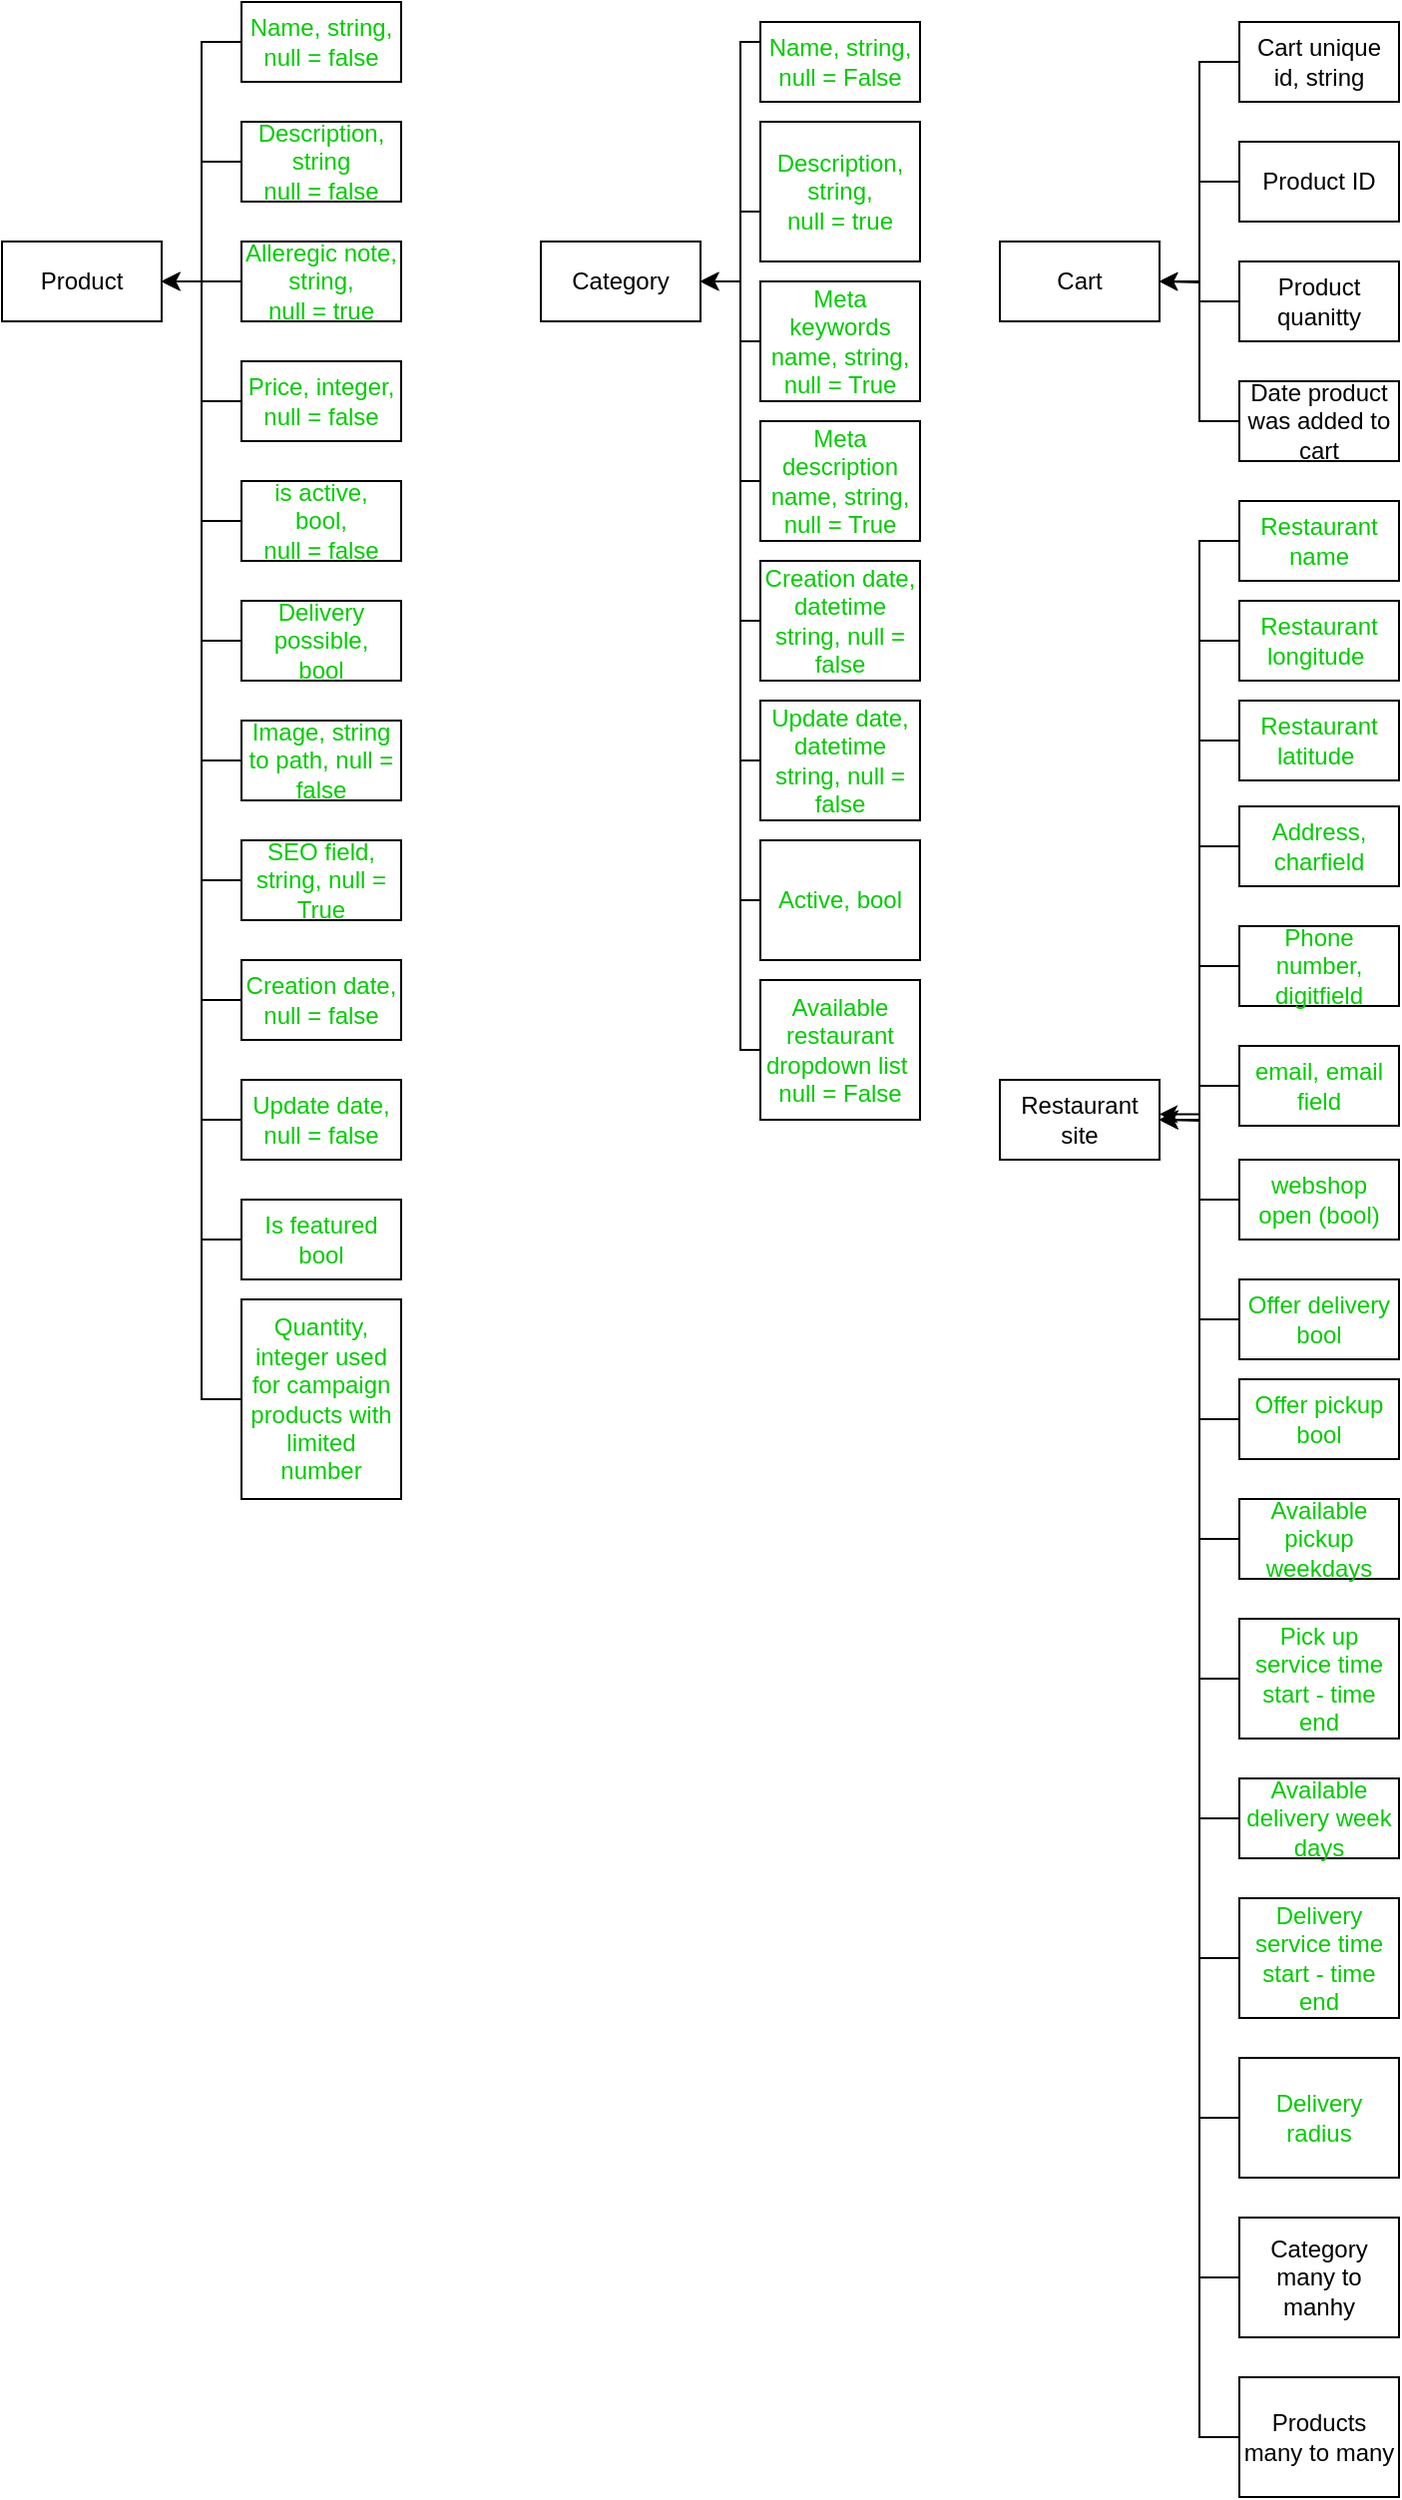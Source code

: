 <mxfile version="14.5.6" type="github">
  <diagram id="TAdNYwg-UMwRdQJhOWO_" name="Page-1">
    <mxGraphModel dx="1135" dy="1695" grid="1" gridSize="10" guides="1" tooltips="1" connect="1" arrows="1" fold="1" page="1" pageScale="1" pageWidth="827" pageHeight="1169" math="0" shadow="0">
      <root>
        <mxCell id="0" />
        <mxCell id="1" parent="0" />
        <mxCell id="cqt7cs0M-7gVonUMgwuZ-1" value="Product" style="rounded=0;whiteSpace=wrap;html=1;" parent="1" vertex="1">
          <mxGeometry x="20" y="-1010" width="80" height="40" as="geometry" />
        </mxCell>
        <mxCell id="cqt7cs0M-7gVonUMgwuZ-21" style="edgeStyle=orthogonalEdgeStyle;rounded=0;orthogonalLoop=1;jettySize=auto;html=1;entryX=1;entryY=0.5;entryDx=0;entryDy=0;" parent="1" source="cqt7cs0M-7gVonUMgwuZ-16" target="cqt7cs0M-7gVonUMgwuZ-1" edge="1">
          <mxGeometry relative="1" as="geometry" />
        </mxCell>
        <mxCell id="cqt7cs0M-7gVonUMgwuZ-16" value="&lt;font color=&quot;#00cc00&quot;&gt;Name, string,&lt;br&gt;null = false&lt;/font&gt;" style="rounded=0;whiteSpace=wrap;html=1;" parent="1" vertex="1">
          <mxGeometry x="140" y="-1130" width="80" height="40" as="geometry" />
        </mxCell>
        <mxCell id="cqt7cs0M-7gVonUMgwuZ-23" style="edgeStyle=orthogonalEdgeStyle;rounded=0;orthogonalLoop=1;jettySize=auto;html=1;entryX=1;entryY=0.5;entryDx=0;entryDy=0;" parent="1" source="cqt7cs0M-7gVonUMgwuZ-22" target="cqt7cs0M-7gVonUMgwuZ-1" edge="1">
          <mxGeometry relative="1" as="geometry" />
        </mxCell>
        <mxCell id="cqt7cs0M-7gVonUMgwuZ-22" value="&lt;font color=&quot;#00cc00&quot;&gt;Description,&lt;br&gt;string&lt;br&gt;null = false&lt;/font&gt;" style="rounded=0;whiteSpace=wrap;html=1;" parent="1" vertex="1">
          <mxGeometry x="140" y="-1070" width="80" height="40" as="geometry" />
        </mxCell>
        <mxCell id="cqt7cs0M-7gVonUMgwuZ-25" style="edgeStyle=orthogonalEdgeStyle;rounded=0;orthogonalLoop=1;jettySize=auto;html=1;entryX=1;entryY=0.5;entryDx=0;entryDy=0;" parent="1" source="cqt7cs0M-7gVonUMgwuZ-24" target="cqt7cs0M-7gVonUMgwuZ-1" edge="1">
          <mxGeometry relative="1" as="geometry" />
        </mxCell>
        <mxCell id="cqt7cs0M-7gVonUMgwuZ-24" value="&lt;font color=&quot;#00cc00&quot;&gt;Alleregic note, string,&lt;br&gt;null = true&lt;/font&gt;" style="rounded=0;whiteSpace=wrap;html=1;" parent="1" vertex="1">
          <mxGeometry x="140" y="-1010" width="80" height="40" as="geometry" />
        </mxCell>
        <mxCell id="cqt7cs0M-7gVonUMgwuZ-28" style="edgeStyle=orthogonalEdgeStyle;rounded=0;orthogonalLoop=1;jettySize=auto;html=1;" parent="1" source="cqt7cs0M-7gVonUMgwuZ-26" edge="1">
          <mxGeometry relative="1" as="geometry">
            <mxPoint x="100" y="-990" as="targetPoint" />
            <Array as="points">
              <mxPoint x="120" y="-930" />
              <mxPoint x="120" y="-990" />
            </Array>
          </mxGeometry>
        </mxCell>
        <mxCell id="cqt7cs0M-7gVonUMgwuZ-26" value="&lt;font color=&quot;#00cc00&quot;&gt;Price, integer,&lt;br&gt;null = false&lt;/font&gt;" style="rounded=0;whiteSpace=wrap;html=1;" parent="1" vertex="1">
          <mxGeometry x="140" y="-950" width="80" height="40" as="geometry" />
        </mxCell>
        <mxCell id="cqt7cs0M-7gVonUMgwuZ-31" style="edgeStyle=orthogonalEdgeStyle;rounded=0;orthogonalLoop=1;jettySize=auto;html=1;entryX=1;entryY=0.5;entryDx=0;entryDy=0;" parent="1" source="cqt7cs0M-7gVonUMgwuZ-29" target="cqt7cs0M-7gVonUMgwuZ-1" edge="1">
          <mxGeometry relative="1" as="geometry" />
        </mxCell>
        <mxCell id="cqt7cs0M-7gVonUMgwuZ-29" value="&lt;font color=&quot;#00cc00&quot;&gt;is active,&lt;br&gt;bool,&lt;br&gt;null = false&lt;/font&gt;" style="rounded=0;whiteSpace=wrap;html=1;" parent="1" vertex="1">
          <mxGeometry x="140" y="-890" width="80" height="40" as="geometry" />
        </mxCell>
        <mxCell id="cqt7cs0M-7gVonUMgwuZ-33" style="edgeStyle=orthogonalEdgeStyle;rounded=0;orthogonalLoop=1;jettySize=auto;html=1;entryX=1;entryY=0.5;entryDx=0;entryDy=0;" parent="1" source="cqt7cs0M-7gVonUMgwuZ-32" target="cqt7cs0M-7gVonUMgwuZ-1" edge="1">
          <mxGeometry relative="1" as="geometry" />
        </mxCell>
        <mxCell id="cqt7cs0M-7gVonUMgwuZ-32" value="&lt;font color=&quot;#00cc00&quot;&gt;Delivery possible,&lt;br&gt;bool&lt;/font&gt;" style="rounded=0;whiteSpace=wrap;html=1;" parent="1" vertex="1">
          <mxGeometry x="140" y="-830" width="80" height="40" as="geometry" />
        </mxCell>
        <mxCell id="cqt7cs0M-7gVonUMgwuZ-35" style="edgeStyle=orthogonalEdgeStyle;rounded=0;orthogonalLoop=1;jettySize=auto;html=1;entryX=1;entryY=0.5;entryDx=0;entryDy=0;" parent="1" source="cqt7cs0M-7gVonUMgwuZ-34" target="cqt7cs0M-7gVonUMgwuZ-1" edge="1">
          <mxGeometry relative="1" as="geometry" />
        </mxCell>
        <mxCell id="cqt7cs0M-7gVonUMgwuZ-34" value="&lt;font color=&quot;#00cc00&quot;&gt;Image, string to path, null = false&lt;/font&gt;" style="rounded=0;whiteSpace=wrap;html=1;" parent="1" vertex="1">
          <mxGeometry x="140" y="-770" width="80" height="40" as="geometry" />
        </mxCell>
        <mxCell id="cqt7cs0M-7gVonUMgwuZ-37" style="edgeStyle=orthogonalEdgeStyle;rounded=0;orthogonalLoop=1;jettySize=auto;html=1;entryX=1;entryY=0.5;entryDx=0;entryDy=0;" parent="1" source="cqt7cs0M-7gVonUMgwuZ-36" target="cqt7cs0M-7gVonUMgwuZ-1" edge="1">
          <mxGeometry relative="1" as="geometry" />
        </mxCell>
        <mxCell id="cqt7cs0M-7gVonUMgwuZ-36" value="&lt;font color=&quot;#00cc00&quot;&gt;SEO field, string, null = True&lt;/font&gt;" style="rounded=0;whiteSpace=wrap;html=1;" parent="1" vertex="1">
          <mxGeometry x="140" y="-710" width="80" height="40" as="geometry" />
        </mxCell>
        <mxCell id="cqt7cs0M-7gVonUMgwuZ-38" value="Category" style="rounded=0;whiteSpace=wrap;html=1;" parent="1" vertex="1">
          <mxGeometry x="290" y="-1010" width="80" height="40" as="geometry" />
        </mxCell>
        <mxCell id="cqt7cs0M-7gVonUMgwuZ-41" style="edgeStyle=orthogonalEdgeStyle;rounded=0;orthogonalLoop=1;jettySize=auto;html=1;entryX=1;entryY=0.5;entryDx=0;entryDy=0;" parent="1" source="cqt7cs0M-7gVonUMgwuZ-40" target="cqt7cs0M-7gVonUMgwuZ-38" edge="1">
          <mxGeometry relative="1" as="geometry">
            <Array as="points">
              <mxPoint x="390" y="-1110" />
              <mxPoint x="390" y="-990" />
            </Array>
          </mxGeometry>
        </mxCell>
        <mxCell id="cqt7cs0M-7gVonUMgwuZ-40" value="&lt;font color=&quot;#00cc00&quot;&gt;Name, string,&lt;br&gt;null = False&lt;/font&gt;" style="rounded=0;whiteSpace=wrap;html=1;" parent="1" vertex="1">
          <mxGeometry x="400" y="-1120" width="80" height="40" as="geometry" />
        </mxCell>
        <mxCell id="cqt7cs0M-7gVonUMgwuZ-43" style="edgeStyle=orthogonalEdgeStyle;rounded=0;orthogonalLoop=1;jettySize=auto;html=1;" parent="1" source="cqt7cs0M-7gVonUMgwuZ-42" edge="1">
          <mxGeometry relative="1" as="geometry">
            <mxPoint x="370" y="-990" as="targetPoint" />
            <Array as="points">
              <mxPoint x="390" y="-1025" />
              <mxPoint x="390" y="-990" />
            </Array>
          </mxGeometry>
        </mxCell>
        <mxCell id="cqt7cs0M-7gVonUMgwuZ-42" value="&lt;font color=&quot;#00cc00&quot;&gt;Description, string,&lt;br&gt;null = true&lt;/font&gt;" style="rounded=0;whiteSpace=wrap;html=1;" parent="1" vertex="1">
          <mxGeometry x="400" y="-1070" width="80" height="70" as="geometry" />
        </mxCell>
        <mxCell id="cqt7cs0M-7gVonUMgwuZ-48" style="edgeStyle=orthogonalEdgeStyle;rounded=0;orthogonalLoop=1;jettySize=auto;html=1;entryX=1;entryY=0.5;entryDx=0;entryDy=0;" parent="1" source="cqt7cs0M-7gVonUMgwuZ-44" target="cqt7cs0M-7gVonUMgwuZ-38" edge="1">
          <mxGeometry relative="1" as="geometry">
            <Array as="points">
              <mxPoint x="390" y="-960" />
              <mxPoint x="390" y="-990" />
            </Array>
          </mxGeometry>
        </mxCell>
        <mxCell id="cqt7cs0M-7gVonUMgwuZ-44" value="&lt;font color=&quot;#00cc00&quot;&gt;Meta keywords name, string,&lt;br&gt;null = True&lt;/font&gt;" style="rounded=0;whiteSpace=wrap;html=1;" parent="1" vertex="1">
          <mxGeometry x="400" y="-990" width="80" height="60" as="geometry" />
        </mxCell>
        <mxCell id="cqt7cs0M-7gVonUMgwuZ-49" style="edgeStyle=orthogonalEdgeStyle;rounded=0;orthogonalLoop=1;jettySize=auto;html=1;" parent="1" source="cqt7cs0M-7gVonUMgwuZ-45" edge="1">
          <mxGeometry relative="1" as="geometry">
            <mxPoint x="370" y="-990" as="targetPoint" />
            <Array as="points">
              <mxPoint x="390" y="-890" />
              <mxPoint x="390" y="-990" />
            </Array>
          </mxGeometry>
        </mxCell>
        <mxCell id="cqt7cs0M-7gVonUMgwuZ-45" value="&lt;font color=&quot;#00cc00&quot;&gt;Meta description name, string,&lt;br&gt;null = True&lt;/font&gt;" style="rounded=0;whiteSpace=wrap;html=1;" parent="1" vertex="1">
          <mxGeometry x="400" y="-920" width="80" height="60" as="geometry" />
        </mxCell>
        <mxCell id="cqt7cs0M-7gVonUMgwuZ-50" style="edgeStyle=orthogonalEdgeStyle;rounded=0;orthogonalLoop=1;jettySize=auto;html=1;" parent="1" source="cqt7cs0M-7gVonUMgwuZ-46" edge="1">
          <mxGeometry relative="1" as="geometry">
            <mxPoint x="370" y="-990" as="targetPoint" />
            <Array as="points">
              <mxPoint x="390" y="-820" />
              <mxPoint x="390" y="-990" />
            </Array>
          </mxGeometry>
        </mxCell>
        <mxCell id="cqt7cs0M-7gVonUMgwuZ-46" value="&lt;font color=&quot;#00cc00&quot;&gt;Creation date,&lt;br&gt;datetime string, null = false&lt;/font&gt;" style="rounded=0;whiteSpace=wrap;html=1;" parent="1" vertex="1">
          <mxGeometry x="400" y="-850" width="80" height="60" as="geometry" />
        </mxCell>
        <mxCell id="cqt7cs0M-7gVonUMgwuZ-51" style="edgeStyle=orthogonalEdgeStyle;rounded=0;orthogonalLoop=1;jettySize=auto;html=1;" parent="1" source="cqt7cs0M-7gVonUMgwuZ-47" edge="1">
          <mxGeometry relative="1" as="geometry">
            <mxPoint x="370" y="-990" as="targetPoint" />
            <Array as="points">
              <mxPoint x="390" y="-750" />
              <mxPoint x="390" y="-990" />
            </Array>
          </mxGeometry>
        </mxCell>
        <mxCell id="cqt7cs0M-7gVonUMgwuZ-47" value="&lt;font color=&quot;#00cc00&quot;&gt;Update date,&lt;br&gt;datetime string, null = false&lt;/font&gt;" style="rounded=0;whiteSpace=wrap;html=1;" parent="1" vertex="1">
          <mxGeometry x="400" y="-780" width="80" height="60" as="geometry" />
        </mxCell>
        <mxCell id="cqt7cs0M-7gVonUMgwuZ-53" style="edgeStyle=orthogonalEdgeStyle;rounded=0;orthogonalLoop=1;jettySize=auto;html=1;entryX=1;entryY=0.5;entryDx=0;entryDy=0;" parent="1" source="cqt7cs0M-7gVonUMgwuZ-52" target="cqt7cs0M-7gVonUMgwuZ-38" edge="1">
          <mxGeometry relative="1" as="geometry">
            <Array as="points">
              <mxPoint x="390" y="-680" />
              <mxPoint x="390" y="-990" />
            </Array>
          </mxGeometry>
        </mxCell>
        <mxCell id="cqt7cs0M-7gVonUMgwuZ-52" value="&lt;font color=&quot;#00cc00&quot;&gt;Active, bool&lt;/font&gt;" style="rounded=0;whiteSpace=wrap;html=1;" parent="1" vertex="1">
          <mxGeometry x="400" y="-710" width="80" height="60" as="geometry" />
        </mxCell>
        <mxCell id="cqt7cs0M-7gVonUMgwuZ-57" style="edgeStyle=orthogonalEdgeStyle;rounded=0;orthogonalLoop=1;jettySize=auto;html=1;" parent="1" source="cqt7cs0M-7gVonUMgwuZ-54" edge="1">
          <mxGeometry relative="1" as="geometry">
            <mxPoint x="100" y="-990" as="targetPoint" />
            <Array as="points">
              <mxPoint x="120" y="-630" />
              <mxPoint x="120" y="-990" />
            </Array>
          </mxGeometry>
        </mxCell>
        <mxCell id="cqt7cs0M-7gVonUMgwuZ-54" value="&lt;font color=&quot;#00cc00&quot;&gt;Creation date, null = false&lt;/font&gt;" style="rounded=0;whiteSpace=wrap;html=1;" parent="1" vertex="1">
          <mxGeometry x="140" y="-650" width="80" height="40" as="geometry" />
        </mxCell>
        <mxCell id="cqt7cs0M-7gVonUMgwuZ-56" style="edgeStyle=orthogonalEdgeStyle;rounded=0;orthogonalLoop=1;jettySize=auto;html=1;entryX=1;entryY=0.5;entryDx=0;entryDy=0;" parent="1" source="cqt7cs0M-7gVonUMgwuZ-55" target="cqt7cs0M-7gVonUMgwuZ-1" edge="1">
          <mxGeometry relative="1" as="geometry" />
        </mxCell>
        <mxCell id="cqt7cs0M-7gVonUMgwuZ-55" value="&lt;font color=&quot;#00cc00&quot;&gt;Update date, null = false&lt;/font&gt;" style="rounded=0;whiteSpace=wrap;html=1;" parent="1" vertex="1">
          <mxGeometry x="140" y="-590" width="80" height="40" as="geometry" />
        </mxCell>
        <mxCell id="cqt7cs0M-7gVonUMgwuZ-62" style="edgeStyle=orthogonalEdgeStyle;rounded=0;orthogonalLoop=1;jettySize=auto;html=1;entryX=1;entryY=0.5;entryDx=0;entryDy=0;" parent="1" source="cqt7cs0M-7gVonUMgwuZ-61" target="cqt7cs0M-7gVonUMgwuZ-38" edge="1">
          <mxGeometry relative="1" as="geometry">
            <Array as="points">
              <mxPoint x="390" y="-605" />
              <mxPoint x="390" y="-990" />
            </Array>
          </mxGeometry>
        </mxCell>
        <mxCell id="cqt7cs0M-7gVonUMgwuZ-61" value="&lt;font color=&quot;#00cc00&quot;&gt;Available restaurant dropdown list&amp;nbsp;&lt;br&gt;null = False&lt;/font&gt;" style="rounded=0;whiteSpace=wrap;html=1;" parent="1" vertex="1">
          <mxGeometry x="400" y="-640" width="80" height="70" as="geometry" />
        </mxCell>
        <mxCell id="0OxQid40cATF1xxYOVh5-1" style="edgeStyle=orthogonalEdgeStyle;rounded=0;orthogonalLoop=1;jettySize=auto;html=1;entryX=1;entryY=0.5;entryDx=0;entryDy=0;" parent="1" source="cqt7cs0M-7gVonUMgwuZ-63" target="cqt7cs0M-7gVonUMgwuZ-1" edge="1">
          <mxGeometry relative="1" as="geometry" />
        </mxCell>
        <mxCell id="cqt7cs0M-7gVonUMgwuZ-63" value="&lt;font color=&quot;#00cc00&quot;&gt;Is featured&lt;br&gt;bool&lt;/font&gt;" style="rounded=0;whiteSpace=wrap;html=1;" parent="1" vertex="1">
          <mxGeometry x="140" y="-530" width="80" height="40" as="geometry" />
        </mxCell>
        <mxCell id="cqt7cs0M-7gVonUMgwuZ-72" value="Cart" style="rounded=0;whiteSpace=wrap;html=1;" parent="1" vertex="1">
          <mxGeometry x="520" y="-1010" width="80" height="40" as="geometry" />
        </mxCell>
        <mxCell id="KT6eWc6hyQDaZcABTfjv-30" style="edgeStyle=orthogonalEdgeStyle;rounded=0;orthogonalLoop=1;jettySize=auto;html=1;entryX=1;entryY=0.5;entryDx=0;entryDy=0;" edge="1" parent="1" source="cqt7cs0M-7gVonUMgwuZ-73" target="cqt7cs0M-7gVonUMgwuZ-72">
          <mxGeometry relative="1" as="geometry" />
        </mxCell>
        <mxCell id="cqt7cs0M-7gVonUMgwuZ-73" value="Cart unique id, string" style="rounded=0;whiteSpace=wrap;html=1;" parent="1" vertex="1">
          <mxGeometry x="640" y="-1120" width="80" height="40" as="geometry" />
        </mxCell>
        <mxCell id="KT6eWc6hyQDaZcABTfjv-31" style="edgeStyle=orthogonalEdgeStyle;rounded=0;orthogonalLoop=1;jettySize=auto;html=1;" edge="1" parent="1" source="cqt7cs0M-7gVonUMgwuZ-74">
          <mxGeometry relative="1" as="geometry">
            <mxPoint x="600" y="-990" as="targetPoint" />
            <Array as="points">
              <mxPoint x="620" y="-1040" />
              <mxPoint x="620" y="-990" />
            </Array>
          </mxGeometry>
        </mxCell>
        <mxCell id="cqt7cs0M-7gVonUMgwuZ-74" value="Product ID" style="rounded=0;whiteSpace=wrap;html=1;" parent="1" vertex="1">
          <mxGeometry x="640" y="-1060" width="80" height="40" as="geometry" />
        </mxCell>
        <mxCell id="KT6eWc6hyQDaZcABTfjv-32" style="edgeStyle=orthogonalEdgeStyle;rounded=0;orthogonalLoop=1;jettySize=auto;html=1;" edge="1" parent="1" source="cqt7cs0M-7gVonUMgwuZ-75">
          <mxGeometry relative="1" as="geometry">
            <mxPoint x="600" y="-990" as="targetPoint" />
          </mxGeometry>
        </mxCell>
        <mxCell id="cqt7cs0M-7gVonUMgwuZ-75" value="Product quanitty" style="rounded=0;whiteSpace=wrap;html=1;" parent="1" vertex="1">
          <mxGeometry x="640" y="-1000" width="80" height="40" as="geometry" />
        </mxCell>
        <mxCell id="KT6eWc6hyQDaZcABTfjv-33" style="edgeStyle=orthogonalEdgeStyle;rounded=0;orthogonalLoop=1;jettySize=auto;html=1;entryX=1;entryY=0.5;entryDx=0;entryDy=0;" edge="1" parent="1" source="cqt7cs0M-7gVonUMgwuZ-76" target="cqt7cs0M-7gVonUMgwuZ-72">
          <mxGeometry relative="1" as="geometry" />
        </mxCell>
        <mxCell id="cqt7cs0M-7gVonUMgwuZ-76" value="Date product was added to cart" style="rounded=0;whiteSpace=wrap;html=1;" parent="1" vertex="1">
          <mxGeometry x="640" y="-940" width="80" height="40" as="geometry" />
        </mxCell>
        <mxCell id="0OxQid40cATF1xxYOVh5-6" style="edgeStyle=orthogonalEdgeStyle;rounded=0;orthogonalLoop=1;jettySize=auto;html=1;exitX=0;exitY=0.5;exitDx=0;exitDy=0;" parent="1" source="0OxQid40cATF1xxYOVh5-4" edge="1">
          <mxGeometry relative="1" as="geometry">
            <mxPoint x="100" y="-990" as="targetPoint" />
            <Array as="points">
              <mxPoint x="120" y="-430" />
              <mxPoint x="120" y="-990" />
            </Array>
          </mxGeometry>
        </mxCell>
        <mxCell id="0OxQid40cATF1xxYOVh5-4" value="&lt;font color=&quot;#00cc00&quot;&gt;Quantity, integer used for campaign products with limited number&lt;/font&gt;" style="rounded=0;whiteSpace=wrap;html=1;" parent="1" vertex="1">
          <mxGeometry x="140" y="-480" width="80" height="100" as="geometry" />
        </mxCell>
        <mxCell id="KT6eWc6hyQDaZcABTfjv-1" value="Restaurant site" style="rounded=0;whiteSpace=wrap;html=1;" vertex="1" parent="1">
          <mxGeometry x="520" y="-590" width="80" height="40" as="geometry" />
        </mxCell>
        <mxCell id="KT6eWc6hyQDaZcABTfjv-19" style="edgeStyle=orthogonalEdgeStyle;rounded=0;orthogonalLoop=1;jettySize=auto;html=1;entryX=1;entryY=0.5;entryDx=0;entryDy=0;" edge="1" parent="1" source="KT6eWc6hyQDaZcABTfjv-2" target="KT6eWc6hyQDaZcABTfjv-1">
          <mxGeometry relative="1" as="geometry" />
        </mxCell>
        <mxCell id="KT6eWc6hyQDaZcABTfjv-2" value="&lt;font color=&quot;#00cc00&quot;&gt;Address, charfield&lt;/font&gt;" style="rounded=0;whiteSpace=wrap;html=1;" vertex="1" parent="1">
          <mxGeometry x="640" y="-727" width="80" height="40" as="geometry" />
        </mxCell>
        <mxCell id="KT6eWc6hyQDaZcABTfjv-20" style="edgeStyle=orthogonalEdgeStyle;rounded=0;orthogonalLoop=1;jettySize=auto;html=1;entryX=1;entryY=0.5;entryDx=0;entryDy=0;" edge="1" parent="1" source="KT6eWc6hyQDaZcABTfjv-3" target="KT6eWc6hyQDaZcABTfjv-1">
          <mxGeometry relative="1" as="geometry" />
        </mxCell>
        <mxCell id="KT6eWc6hyQDaZcABTfjv-3" value="&lt;font color=&quot;#00cc00&quot;&gt;Phone number, digitfield&lt;/font&gt;" style="rounded=0;whiteSpace=wrap;html=1;" vertex="1" parent="1">
          <mxGeometry x="640" y="-667" width="80" height="40" as="geometry" />
        </mxCell>
        <mxCell id="KT6eWc6hyQDaZcABTfjv-21" style="edgeStyle=orthogonalEdgeStyle;rounded=0;orthogonalLoop=1;jettySize=auto;html=1;" edge="1" parent="1" source="KT6eWc6hyQDaZcABTfjv-4">
          <mxGeometry relative="1" as="geometry">
            <mxPoint x="600" y="-570" as="targetPoint" />
          </mxGeometry>
        </mxCell>
        <mxCell id="KT6eWc6hyQDaZcABTfjv-4" value="&lt;font color=&quot;#00cc00&quot;&gt;email, email field&lt;/font&gt;" style="rounded=0;whiteSpace=wrap;html=1;" vertex="1" parent="1">
          <mxGeometry x="640" y="-607" width="80" height="40" as="geometry" />
        </mxCell>
        <mxCell id="KT6eWc6hyQDaZcABTfjv-29" style="edgeStyle=orthogonalEdgeStyle;rounded=0;orthogonalLoop=1;jettySize=auto;html=1;entryX=1;entryY=0.5;entryDx=0;entryDy=0;" edge="1" parent="1" source="KT6eWc6hyQDaZcABTfjv-5" target="KT6eWc6hyQDaZcABTfjv-1">
          <mxGeometry relative="1" as="geometry" />
        </mxCell>
        <mxCell id="KT6eWc6hyQDaZcABTfjv-5" value="&lt;font color=&quot;#00cc00&quot;&gt;Offer delivery&lt;br&gt;bool&lt;/font&gt;" style="rounded=0;whiteSpace=wrap;html=1;" vertex="1" parent="1">
          <mxGeometry x="640" y="-490" width="80" height="40" as="geometry" />
        </mxCell>
        <mxCell id="KT6eWc6hyQDaZcABTfjv-48" style="edgeStyle=orthogonalEdgeStyle;rounded=0;orthogonalLoop=1;jettySize=auto;html=1;entryX=1;entryY=0.5;entryDx=0;entryDy=0;" edge="1" parent="1" source="KT6eWc6hyQDaZcABTfjv-6" target="KT6eWc6hyQDaZcABTfjv-1">
          <mxGeometry relative="1" as="geometry" />
        </mxCell>
        <mxCell id="KT6eWc6hyQDaZcABTfjv-6" value="&lt;font color=&quot;#00cc00&quot;&gt;Pick up service time start - time end&lt;/font&gt;" style="rounded=0;whiteSpace=wrap;html=1;" vertex="1" parent="1">
          <mxGeometry x="640" y="-320" width="80" height="60" as="geometry" />
        </mxCell>
        <mxCell id="KT6eWc6hyQDaZcABTfjv-49" style="edgeStyle=orthogonalEdgeStyle;rounded=0;orthogonalLoop=1;jettySize=auto;html=1;entryX=1;entryY=0.5;entryDx=0;entryDy=0;" edge="1" parent="1" source="KT6eWc6hyQDaZcABTfjv-8" target="KT6eWc6hyQDaZcABTfjv-1">
          <mxGeometry relative="1" as="geometry" />
        </mxCell>
        <mxCell id="KT6eWc6hyQDaZcABTfjv-8" value="&lt;font color=&quot;#00cc00&quot;&gt;Available delivery week days&lt;/font&gt;" style="rounded=0;whiteSpace=wrap;html=1;" vertex="1" parent="1">
          <mxGeometry x="640" y="-240" width="80" height="40" as="geometry" />
        </mxCell>
        <mxCell id="KT6eWc6hyQDaZcABTfjv-47" style="edgeStyle=orthogonalEdgeStyle;rounded=0;orthogonalLoop=1;jettySize=auto;html=1;entryX=1;entryY=0.5;entryDx=0;entryDy=0;" edge="1" parent="1" source="KT6eWc6hyQDaZcABTfjv-9" target="KT6eWc6hyQDaZcABTfjv-1">
          <mxGeometry relative="1" as="geometry" />
        </mxCell>
        <mxCell id="KT6eWc6hyQDaZcABTfjv-9" value="&lt;font color=&quot;#00cc00&quot;&gt;Available pickup weekdays&lt;/font&gt;" style="rounded=0;whiteSpace=wrap;html=1;" vertex="1" parent="1">
          <mxGeometry x="640" y="-380" width="80" height="40" as="geometry" />
        </mxCell>
        <mxCell id="KT6eWc6hyQDaZcABTfjv-50" style="edgeStyle=orthogonalEdgeStyle;rounded=0;orthogonalLoop=1;jettySize=auto;html=1;entryX=1;entryY=0.5;entryDx=0;entryDy=0;" edge="1" parent="1" source="KT6eWc6hyQDaZcABTfjv-12" target="KT6eWc6hyQDaZcABTfjv-1">
          <mxGeometry relative="1" as="geometry" />
        </mxCell>
        <mxCell id="KT6eWc6hyQDaZcABTfjv-12" value="&lt;font color=&quot;#00cc00&quot;&gt;Delivery service time start - time end&lt;/font&gt;" style="rounded=0;whiteSpace=wrap;html=1;" vertex="1" parent="1">
          <mxGeometry x="640" y="-180" width="80" height="60" as="geometry" />
        </mxCell>
        <mxCell id="KT6eWc6hyQDaZcABTfjv-17" style="edgeStyle=orthogonalEdgeStyle;rounded=0;orthogonalLoop=1;jettySize=auto;html=1;entryX=1;entryY=0.5;entryDx=0;entryDy=0;" edge="1" parent="1" source="KT6eWc6hyQDaZcABTfjv-13" target="KT6eWc6hyQDaZcABTfjv-1">
          <mxGeometry relative="1" as="geometry" />
        </mxCell>
        <mxCell id="KT6eWc6hyQDaZcABTfjv-13" value="&lt;font color=&quot;#00cc00&quot;&gt;Restaurant longitude&amp;nbsp;&lt;/font&gt;" style="rounded=0;whiteSpace=wrap;html=1;" vertex="1" parent="1">
          <mxGeometry x="640" y="-830" width="80" height="40" as="geometry" />
        </mxCell>
        <mxCell id="KT6eWc6hyQDaZcABTfjv-18" style="edgeStyle=orthogonalEdgeStyle;rounded=0;orthogonalLoop=1;jettySize=auto;html=1;" edge="1" parent="1" source="KT6eWc6hyQDaZcABTfjv-14">
          <mxGeometry relative="1" as="geometry">
            <mxPoint x="600" y="-570" as="targetPoint" />
            <Array as="points">
              <mxPoint x="620" y="-760" />
              <mxPoint x="620" y="-570" />
            </Array>
          </mxGeometry>
        </mxCell>
        <mxCell id="KT6eWc6hyQDaZcABTfjv-14" value="&lt;font color=&quot;#00cc00&quot;&gt;Restaurant latitude&amp;nbsp;&lt;/font&gt;" style="rounded=0;whiteSpace=wrap;html=1;" vertex="1" parent="1">
          <mxGeometry x="640" y="-780" width="80" height="40" as="geometry" />
        </mxCell>
        <mxCell id="KT6eWc6hyQDaZcABTfjv-51" style="edgeStyle=orthogonalEdgeStyle;rounded=0;orthogonalLoop=1;jettySize=auto;html=1;" edge="1" parent="1" source="KT6eWc6hyQDaZcABTfjv-15">
          <mxGeometry relative="1" as="geometry">
            <mxPoint x="600" y="-572.759" as="targetPoint" />
            <Array as="points">
              <mxPoint x="620" y="-70" />
              <mxPoint x="620" y="-573" />
            </Array>
          </mxGeometry>
        </mxCell>
        <mxCell id="KT6eWc6hyQDaZcABTfjv-15" value="&lt;font color=&quot;#00cc00&quot;&gt;Delivery radius&lt;/font&gt;" style="rounded=0;whiteSpace=wrap;html=1;" vertex="1" parent="1">
          <mxGeometry x="640" y="-100" width="80" height="60" as="geometry" />
        </mxCell>
        <mxCell id="KT6eWc6hyQDaZcABTfjv-36" style="edgeStyle=orthogonalEdgeStyle;rounded=0;orthogonalLoop=1;jettySize=auto;html=1;entryX=1;entryY=0.5;entryDx=0;entryDy=0;" edge="1" parent="1" source="KT6eWc6hyQDaZcABTfjv-34" target="KT6eWc6hyQDaZcABTfjv-1">
          <mxGeometry relative="1" as="geometry" />
        </mxCell>
        <mxCell id="KT6eWc6hyQDaZcABTfjv-34" value="&lt;font color=&quot;#00cc00&quot;&gt;Restaurant name&lt;/font&gt;" style="rounded=0;whiteSpace=wrap;html=1;" vertex="1" parent="1">
          <mxGeometry x="640" y="-880" width="80" height="40" as="geometry" />
        </mxCell>
        <mxCell id="KT6eWc6hyQDaZcABTfjv-52" style="edgeStyle=orthogonalEdgeStyle;rounded=0;orthogonalLoop=1;jettySize=auto;html=1;entryX=1;entryY=0.5;entryDx=0;entryDy=0;" edge="1" parent="1" source="KT6eWc6hyQDaZcABTfjv-37" target="KT6eWc6hyQDaZcABTfjv-1">
          <mxGeometry relative="1" as="geometry" />
        </mxCell>
        <mxCell id="KT6eWc6hyQDaZcABTfjv-37" value="Category many to manhy" style="rounded=0;whiteSpace=wrap;html=1;" vertex="1" parent="1">
          <mxGeometry x="640" y="-20" width="80" height="60" as="geometry" />
        </mxCell>
        <mxCell id="KT6eWc6hyQDaZcABTfjv-53" style="edgeStyle=orthogonalEdgeStyle;rounded=0;orthogonalLoop=1;jettySize=auto;html=1;entryX=1;entryY=0.5;entryDx=0;entryDy=0;" edge="1" parent="1" source="KT6eWc6hyQDaZcABTfjv-38" target="KT6eWc6hyQDaZcABTfjv-1">
          <mxGeometry relative="1" as="geometry" />
        </mxCell>
        <mxCell id="KT6eWc6hyQDaZcABTfjv-38" value="Products many to many" style="rounded=0;whiteSpace=wrap;html=1;" vertex="1" parent="1">
          <mxGeometry x="640" y="60" width="80" height="60" as="geometry" />
        </mxCell>
        <mxCell id="KT6eWc6hyQDaZcABTfjv-44" style="edgeStyle=orthogonalEdgeStyle;rounded=0;orthogonalLoop=1;jettySize=auto;html=1;" edge="1" parent="1" source="KT6eWc6hyQDaZcABTfjv-43">
          <mxGeometry relative="1" as="geometry">
            <mxPoint x="600" y="-570" as="targetPoint" />
            <Array as="points">
              <mxPoint x="620" y="-530" />
              <mxPoint x="620" y="-570" />
            </Array>
          </mxGeometry>
        </mxCell>
        <mxCell id="KT6eWc6hyQDaZcABTfjv-43" value="&lt;font color=&quot;#00cc00&quot;&gt;webshop open (bool)&lt;/font&gt;" style="rounded=0;whiteSpace=wrap;html=1;" vertex="1" parent="1">
          <mxGeometry x="640" y="-550" width="80" height="40" as="geometry" />
        </mxCell>
        <mxCell id="KT6eWc6hyQDaZcABTfjv-46" style="edgeStyle=orthogonalEdgeStyle;rounded=0;orthogonalLoop=1;jettySize=auto;html=1;entryX=1;entryY=0.5;entryDx=0;entryDy=0;" edge="1" parent="1" source="KT6eWc6hyQDaZcABTfjv-45" target="KT6eWc6hyQDaZcABTfjv-1">
          <mxGeometry relative="1" as="geometry" />
        </mxCell>
        <mxCell id="KT6eWc6hyQDaZcABTfjv-45" value="&lt;font color=&quot;#00cc00&quot;&gt;Offer pickup bool&lt;/font&gt;" style="rounded=0;whiteSpace=wrap;html=1;" vertex="1" parent="1">
          <mxGeometry x="640" y="-440" width="80" height="40" as="geometry" />
        </mxCell>
      </root>
    </mxGraphModel>
  </diagram>
</mxfile>
